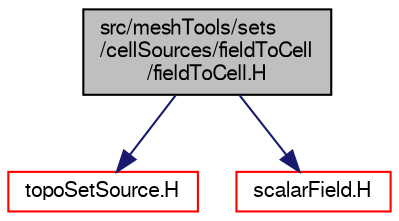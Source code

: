 digraph "src/meshTools/sets/cellSources/fieldToCell/fieldToCell.H"
{
  bgcolor="transparent";
  edge [fontname="FreeSans",fontsize="10",labelfontname="FreeSans",labelfontsize="10"];
  node [fontname="FreeSans",fontsize="10",shape=record];
  Node1 [label="src/meshTools/sets\l/cellSources/fieldToCell\l/fieldToCell.H",height=0.2,width=0.4,color="black", fillcolor="grey75", style="filled" fontcolor="black"];
  Node1 -> Node2 [color="midnightblue",fontsize="10",style="solid",fontname="FreeSans"];
  Node2 [label="topoSetSource.H",height=0.2,width=0.4,color="red",URL="$a07010.html"];
  Node1 -> Node3 [color="midnightblue",fontsize="10",style="solid",fontname="FreeSans"];
  Node3 [label="scalarField.H",height=0.2,width=0.4,color="red",URL="$a07508.html"];
}
